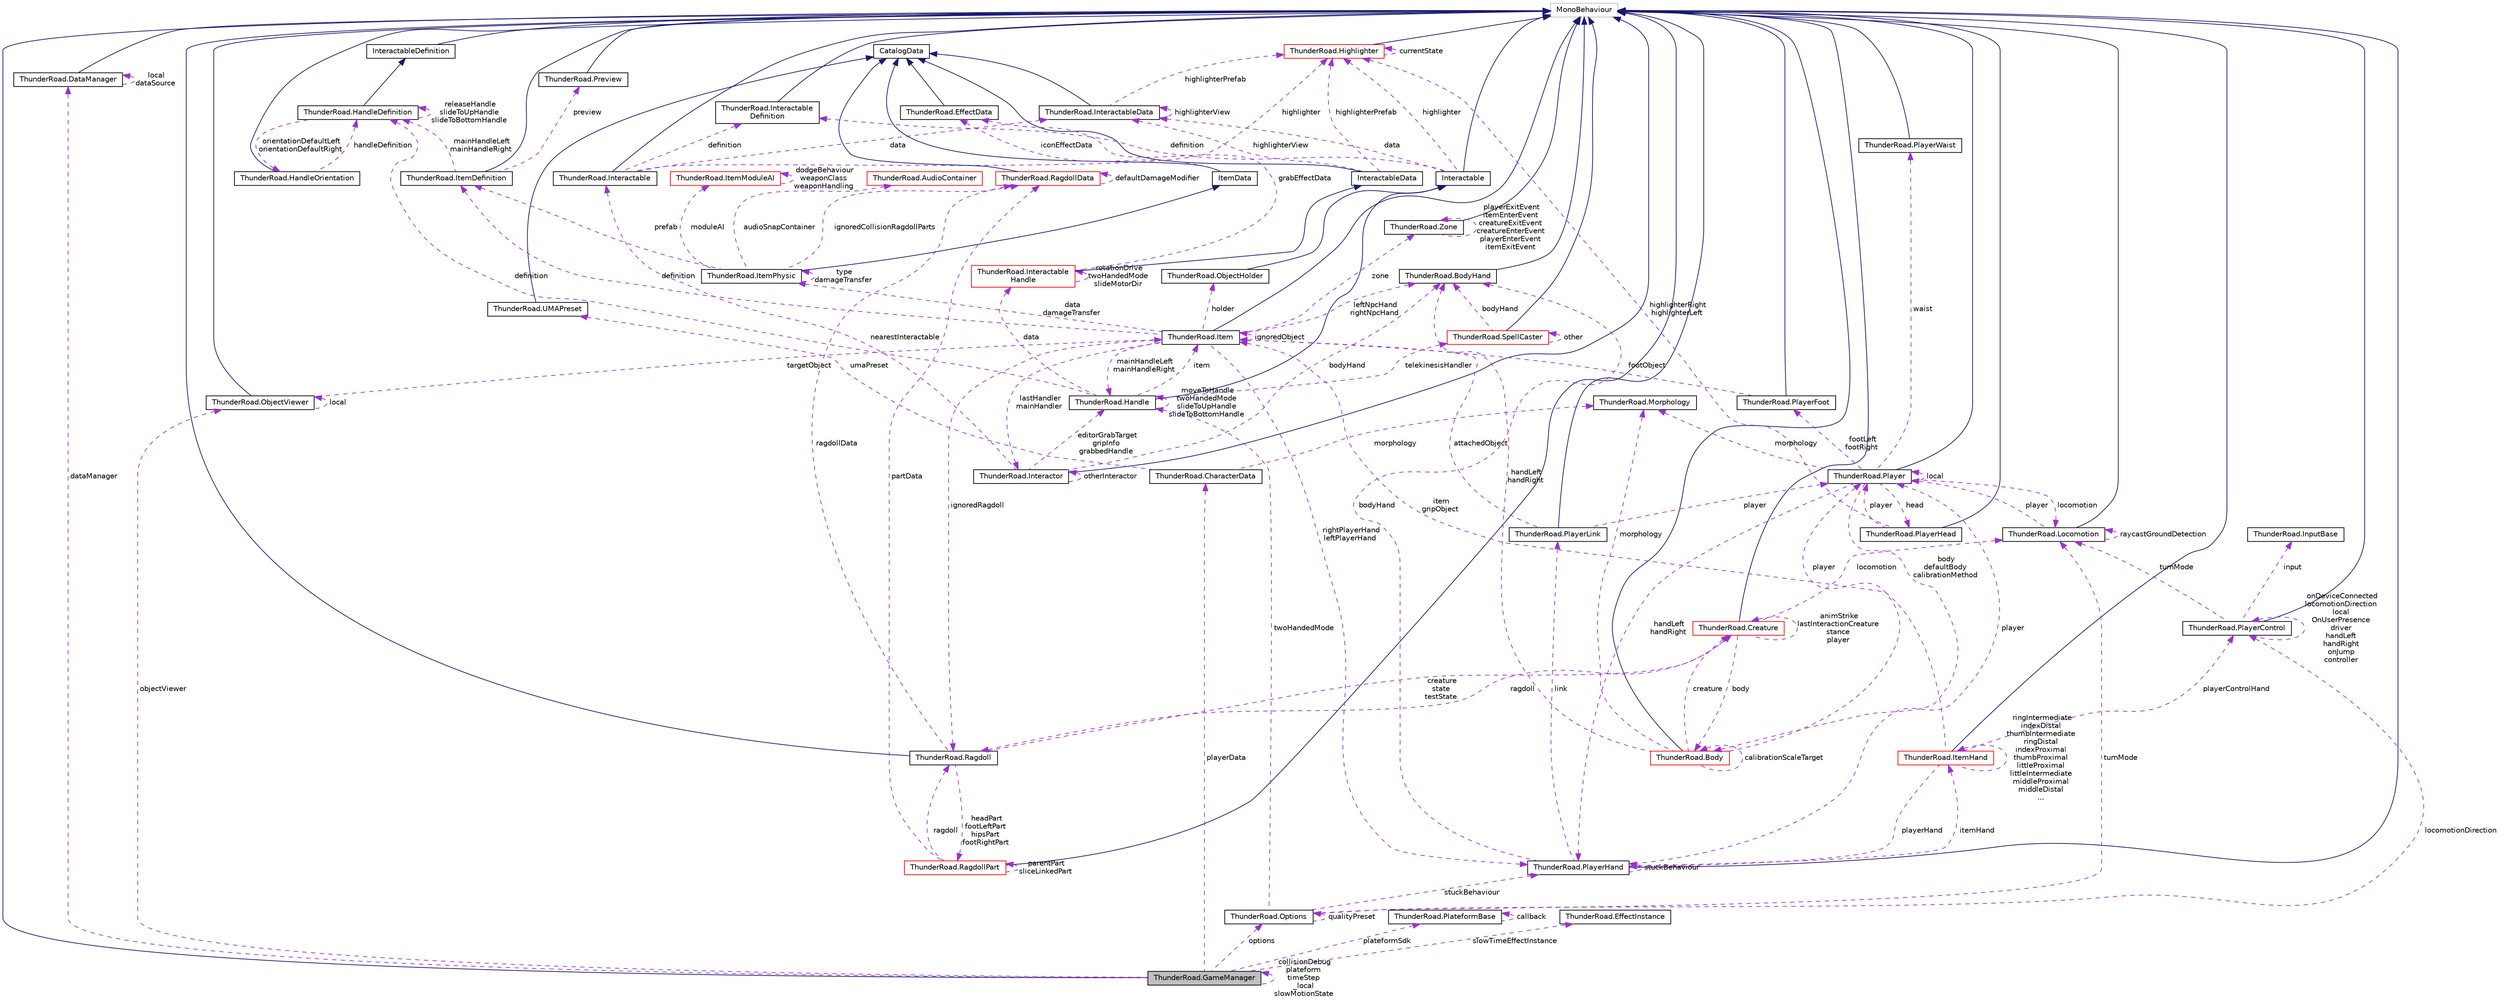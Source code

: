 digraph "ThunderRoad.GameManager"
{
 // LATEX_PDF_SIZE
  edge [fontname="Helvetica",fontsize="10",labelfontname="Helvetica",labelfontsize="10"];
  node [fontname="Helvetica",fontsize="10",shape=record];
  Node1 [label="ThunderRoad.GameManager",height=0.2,width=0.4,color="black", fillcolor="grey75", style="filled", fontcolor="black",tooltip="Class GameManager. Implements the UnityEngine.MonoBehaviour"];
  Node2 -> Node1 [dir="back",color="midnightblue",fontsize="10",style="solid",fontname="Helvetica"];
  Node2 [label="MonoBehaviour",height=0.2,width=0.4,color="grey75", fillcolor="white", style="filled",tooltip=" "];
  Node1 -> Node1 [dir="back",color="darkorchid3",fontsize="10",style="dashed",label=" collisionDebug\nplateform\ntimeStep\n_local\nslowMotionState" ,fontname="Helvetica"];
  Node3 -> Node1 [dir="back",color="darkorchid3",fontsize="10",style="dashed",label=" dataManager" ,fontname="Helvetica"];
  Node3 [label="ThunderRoad.DataManager",height=0.2,width=0.4,color="black", fillcolor="white", style="filled",URL="$class_thunder_road_1_1_data_manager.html",tooltip="Class DataManager. Implements the UnityEngine.MonoBehaviour"];
  Node2 -> Node3 [dir="back",color="midnightblue",fontsize="10",style="solid",fontname="Helvetica"];
  Node3 -> Node3 [dir="back",color="darkorchid3",fontsize="10",style="dashed",label=" local\ndataSource" ,fontname="Helvetica"];
  Node4 -> Node1 [dir="back",color="darkorchid3",fontsize="10",style="dashed",label=" objectViewer" ,fontname="Helvetica"];
  Node4 [label="ThunderRoad.ObjectViewer",height=0.2,width=0.4,color="black", fillcolor="white", style="filled",URL="$class_thunder_road_1_1_object_viewer.html",tooltip="Class ObjectViewer. Implements the UnityEngine.MonoBehaviour"];
  Node2 -> Node4 [dir="back",color="midnightblue",fontsize="10",style="solid",fontname="Helvetica"];
  Node4 -> Node4 [dir="back",color="darkorchid3",fontsize="10",style="dashed",label=" local" ,fontname="Helvetica"];
  Node5 -> Node4 [dir="back",color="darkorchid3",fontsize="10",style="dashed",label=" targetObject" ,fontname="Helvetica"];
  Node5 [label="ThunderRoad.Item",height=0.2,width=0.4,color="black", fillcolor="white", style="filled",URL="$class_thunder_road_1_1_item.html",tooltip="Class Item. Implements the UnityEngine.MonoBehaviour"];
  Node2 -> Node5 [dir="back",color="midnightblue",fontsize="10",style="solid",fontname="Helvetica"];
  Node6 -> Node5 [dir="back",color="darkorchid3",fontsize="10",style="dashed",label=" lastHandler\nmainHandler" ,fontname="Helvetica"];
  Node6 [label="ThunderRoad.Interactor",height=0.2,width=0.4,color="black", fillcolor="white", style="filled",URL="$class_thunder_road_1_1_interactor.html",tooltip="Class Interactor. Implements the UnityEngine.MonoBehaviour"];
  Node2 -> Node6 [dir="back",color="midnightblue",fontsize="10",style="solid",fontname="Helvetica"];
  Node6 -> Node6 [dir="back",color="darkorchid3",fontsize="10",style="dashed",label=" otherInteractor" ,fontname="Helvetica"];
  Node7 -> Node6 [dir="back",color="darkorchid3",fontsize="10",style="dashed",label=" editorGrabTarget\ngripInfo\ngrabbedHandle" ,fontname="Helvetica"];
  Node7 [label="ThunderRoad.Handle",height=0.2,width=0.4,color="black", fillcolor="white", style="filled",URL="$class_thunder_road_1_1_handle.html",tooltip="Class Handle. Implements the ThunderRoad.Interactable"];
  Node8 -> Node7 [dir="back",color="midnightblue",fontsize="10",style="solid",fontname="Helvetica"];
  Node8 [label="Interactable",height=0.2,width=0.4,color="black", fillcolor="white", style="filled",URL="$class_thunder_road_1_1_interactable.html",tooltip="Class Interactable. Implements the UnityEngine.MonoBehaviour"];
  Node2 -> Node8 [dir="back",color="midnightblue",fontsize="10",style="solid",fontname="Helvetica"];
  Node9 -> Node8 [dir="back",color="darkorchid3",fontsize="10",style="dashed",label=" highlighter" ,fontname="Helvetica"];
  Node9 [label="ThunderRoad.Highlighter",height=0.2,width=0.4,color="red", fillcolor="white", style="filled",URL="$class_thunder_road_1_1_highlighter.html",tooltip="Class Highlighter. Implements the UnityEngine.MonoBehaviour"];
  Node2 -> Node9 [dir="back",color="midnightblue",fontsize="10",style="solid",fontname="Helvetica"];
  Node9 -> Node9 [dir="back",color="darkorchid3",fontsize="10",style="dashed",label=" currentState" ,fontname="Helvetica"];
  Node12 -> Node8 [dir="back",color="darkorchid3",fontsize="10",style="dashed",label=" data" ,fontname="Helvetica"];
  Node12 [label="ThunderRoad.InteractableData",height=0.2,width=0.4,color="black", fillcolor="white", style="filled",URL="$class_thunder_road_1_1_interactable_data.html",tooltip="Class InteractableData. Implements the ThunderRoad.CatalogData"];
  Node13 -> Node12 [dir="back",color="midnightblue",fontsize="10",style="solid",fontname="Helvetica"];
  Node13 [label="CatalogData",height=0.2,width=0.4,color="black", fillcolor="white", style="filled",URL="$class_thunder_road_1_1_catalog_data.html",tooltip="Class CatalogData."];
  Node9 -> Node12 [dir="back",color="darkorchid3",fontsize="10",style="dashed",label=" highlighterPrefab" ,fontname="Helvetica"];
  Node12 -> Node12 [dir="back",color="darkorchid3",fontsize="10",style="dashed",label=" highlighterView" ,fontname="Helvetica"];
  Node14 -> Node8 [dir="back",color="darkorchid3",fontsize="10",style="dashed",label=" definition" ,fontname="Helvetica"];
  Node14 [label="ThunderRoad.Interactable\lDefinition",height=0.2,width=0.4,color="black", fillcolor="white", style="filled",URL="$class_thunder_road_1_1_interactable_definition.html",tooltip="Class InteractableDefinition. Implements the UnityEngine.MonoBehaviour"];
  Node2 -> Node14 [dir="back",color="midnightblue",fontsize="10",style="solid",fontname="Helvetica"];
  Node15 -> Node7 [dir="back",color="darkorchid3",fontsize="10",style="dashed",label=" definition" ,fontname="Helvetica"];
  Node15 [label="ThunderRoad.HandleDefinition",height=0.2,width=0.4,color="black", fillcolor="white", style="filled",URL="$class_thunder_road_1_1_handle_definition.html",tooltip="Class HandleDefinition. Implements the ThunderRoad.InteractableDefinition"];
  Node16 -> Node15 [dir="back",color="midnightblue",fontsize="10",style="solid",fontname="Helvetica"];
  Node16 [label="InteractableDefinition",height=0.2,width=0.4,color="black", fillcolor="white", style="filled",URL="$class_thunder_road_1_1_interactable_definition.html",tooltip="Class InteractableDefinition. Implements the UnityEngine.MonoBehaviour"];
  Node2 -> Node16 [dir="back",color="midnightblue",fontsize="10",style="solid",fontname="Helvetica"];
  Node17 -> Node15 [dir="back",color="darkorchid3",fontsize="10",style="dashed",label=" orientationDefaultLeft\norientationDefaultRight" ,fontname="Helvetica"];
  Node17 [label="ThunderRoad.HandleOrientation",height=0.2,width=0.4,color="black", fillcolor="white", style="filled",URL="$class_thunder_road_1_1_handle_orientation.html",tooltip="Class HandleOrientation. Implements the UnityEngine.MonoBehaviour"];
  Node2 -> Node17 [dir="back",color="midnightblue",fontsize="10",style="solid",fontname="Helvetica"];
  Node15 -> Node17 [dir="back",color="darkorchid3",fontsize="10",style="dashed",label=" handleDefinition" ,fontname="Helvetica"];
  Node15 -> Node15 [dir="back",color="darkorchid3",fontsize="10",style="dashed",label=" releaseHandle\nslideToUpHandle\nslideToBottomHandle" ,fontname="Helvetica"];
  Node18 -> Node7 [dir="back",color="darkorchid3",fontsize="10",style="dashed",label=" data" ,fontname="Helvetica"];
  Node18 [label="ThunderRoad.Interactable\lHandle",height=0.2,width=0.4,color="red", fillcolor="white", style="filled",URL="$class_thunder_road_1_1_interactable_handle.html",tooltip="Class InteractableHandle. Implements the ThunderRoad.InteractableData"];
  Node19 -> Node18 [dir="back",color="midnightblue",fontsize="10",style="solid",fontname="Helvetica"];
  Node19 [label="InteractableData",height=0.2,width=0.4,color="black", fillcolor="white", style="filled",URL="$class_thunder_road_1_1_interactable_data.html",tooltip="Class InteractableData. Implements the ThunderRoad.CatalogData"];
  Node13 -> Node19 [dir="back",color="midnightblue",fontsize="10",style="solid",fontname="Helvetica"];
  Node9 -> Node19 [dir="back",color="darkorchid3",fontsize="10",style="dashed",label=" highlighterPrefab" ,fontname="Helvetica"];
  Node12 -> Node19 [dir="back",color="darkorchid3",fontsize="10",style="dashed",label=" highlighterView" ,fontname="Helvetica"];
  Node20 -> Node18 [dir="back",color="darkorchid3",fontsize="10",style="dashed",label=" grabEffectData" ,fontname="Helvetica"];
  Node20 [label="ThunderRoad.EffectData",height=0.2,width=0.4,color="black", fillcolor="white", style="filled",URL="$class_thunder_road_1_1_effect_data.html",tooltip="Class EffectData. Implements the ThunderRoad.CatalogData"];
  Node13 -> Node20 [dir="back",color="midnightblue",fontsize="10",style="solid",fontname="Helvetica"];
  Node18 -> Node18 [dir="back",color="darkorchid3",fontsize="10",style="dashed",label=" rotationDrive\ntwoHandedMode\nslideMotorDir" ,fontname="Helvetica"];
  Node22 -> Node7 [dir="back",color="darkorchid3",fontsize="10",style="dashed",label=" telekinesisHandler" ,fontname="Helvetica"];
  Node22 [label="ThunderRoad.SpellCaster",height=0.2,width=0.4,color="red", fillcolor="white", style="filled",URL="$class_thunder_road_1_1_spell_caster.html",tooltip="Class SpellCaster. Implements the UnityEngine.MonoBehaviour"];
  Node2 -> Node22 [dir="back",color="midnightblue",fontsize="10",style="solid",fontname="Helvetica"];
  Node22 -> Node22 [dir="back",color="darkorchid3",fontsize="10",style="dashed",label=" other" ,fontname="Helvetica"];
  Node50 -> Node22 [dir="back",color="darkorchid3",fontsize="10",style="dashed",label=" bodyHand" ,fontname="Helvetica"];
  Node50 [label="ThunderRoad.BodyHand",height=0.2,width=0.4,color="black", fillcolor="white", style="filled",URL="$class_thunder_road_1_1_body_hand.html",tooltip="Class BodyHand. Implements the UnityEngine.MonoBehaviour"];
  Node2 -> Node50 [dir="back",color="midnightblue",fontsize="10",style="solid",fontname="Helvetica"];
  Node7 -> Node7 [dir="back",color="darkorchid3",fontsize="10",style="dashed",label=" moveToHandle\ntwoHandedMode\nslideToUpHandle\nslideToBottomHandle" ,fontname="Helvetica"];
  Node5 -> Node7 [dir="back",color="darkorchid3",fontsize="10",style="dashed",label=" item" ,fontname="Helvetica"];
  Node88 -> Node6 [dir="back",color="darkorchid3",fontsize="10",style="dashed",label=" nearestInteractable" ,fontname="Helvetica"];
  Node88 [label="ThunderRoad.Interactable",height=0.2,width=0.4,color="black", fillcolor="white", style="filled",URL="$class_thunder_road_1_1_interactable.html",tooltip="Class Interactable. Implements the UnityEngine.MonoBehaviour"];
  Node2 -> Node88 [dir="back",color="midnightblue",fontsize="10",style="solid",fontname="Helvetica"];
  Node9 -> Node88 [dir="back",color="darkorchid3",fontsize="10",style="dashed",label=" highlighter" ,fontname="Helvetica"];
  Node12 -> Node88 [dir="back",color="darkorchid3",fontsize="10",style="dashed",label=" data" ,fontname="Helvetica"];
  Node14 -> Node88 [dir="back",color="darkorchid3",fontsize="10",style="dashed",label=" definition" ,fontname="Helvetica"];
  Node50 -> Node6 [dir="back",color="darkorchid3",fontsize="10",style="dashed",label=" bodyHand" ,fontname="Helvetica"];
  Node89 -> Node5 [dir="back",color="darkorchid3",fontsize="10",style="dashed",label=" definition" ,fontname="Helvetica"];
  Node89 [label="ThunderRoad.ItemDefinition",height=0.2,width=0.4,color="black", fillcolor="white", style="filled",URL="$class_thunder_road_1_1_item_definition.html",tooltip="Class ItemDefinition. Implements the UnityEngine.MonoBehaviour"];
  Node2 -> Node89 [dir="back",color="midnightblue",fontsize="10",style="solid",fontname="Helvetica"];
  Node15 -> Node89 [dir="back",color="darkorchid3",fontsize="10",style="dashed",label=" mainHandleLeft\nmainHandleRight" ,fontname="Helvetica"];
  Node90 -> Node89 [dir="back",color="darkorchid3",fontsize="10",style="dashed",label=" preview" ,fontname="Helvetica"];
  Node90 [label="ThunderRoad.Preview",height=0.2,width=0.4,color="black", fillcolor="white", style="filled",URL="$class_thunder_road_1_1_preview.html",tooltip="Class Preview. Implements the UnityEngine.MonoBehaviour"];
  Node2 -> Node90 [dir="back",color="midnightblue",fontsize="10",style="solid",fontname="Helvetica"];
  Node60 -> Node5 [dir="back",color="darkorchid3",fontsize="10",style="dashed",label=" ignoredRagdoll" ,fontname="Helvetica"];
  Node60 [label="ThunderRoad.Ragdoll",height=0.2,width=0.4,color="black", fillcolor="white", style="filled",URL="$class_thunder_road_1_1_ragdoll.html",tooltip="Class Ragdoll. Implements the UnityEngine.MonoBehaviour"];
  Node2 -> Node60 [dir="back",color="midnightblue",fontsize="10",style="solid",fontname="Helvetica"];
  Node39 -> Node60 [dir="back",color="darkorchid3",fontsize="10",style="dashed",label=" ragdollData" ,fontname="Helvetica"];
  Node39 [label="ThunderRoad.RagdollData",height=0.2,width=0.4,color="red", fillcolor="white", style="filled",URL="$class_thunder_road_1_1_ragdoll_data.html",tooltip="Class RagdollData. Implements the ThunderRoad.CatalogData"];
  Node13 -> Node39 [dir="back",color="midnightblue",fontsize="10",style="solid",fontname="Helvetica"];
  Node39 -> Node39 [dir="back",color="darkorchid3",fontsize="10",style="dashed",label=" defaultDamageModifier" ,fontname="Helvetica"];
  Node61 -> Node60 [dir="back",color="darkorchid3",fontsize="10",style="dashed",label=" headPart\nfootLeftPart\nhipsPart\nfootRightPart" ,fontname="Helvetica"];
  Node61 [label="ThunderRoad.RagdollPart",height=0.2,width=0.4,color="red", fillcolor="white", style="filled",URL="$class_thunder_road_1_1_ragdoll_part.html",tooltip="Class RagdollPart. Implements the UnityEngine.MonoBehaviour"];
  Node2 -> Node61 [dir="back",color="midnightblue",fontsize="10",style="solid",fontname="Helvetica"];
  Node39 -> Node61 [dir="back",color="darkorchid3",fontsize="10",style="dashed",label=" partData" ,fontname="Helvetica"];
  Node61 -> Node61 [dir="back",color="darkorchid3",fontsize="10",style="dashed",label=" parentPart\nsliceLinkedPart" ,fontname="Helvetica"];
  Node60 -> Node61 [dir="back",color="darkorchid3",fontsize="10",style="dashed",label=" ragdoll" ,fontname="Helvetica"];
  Node31 -> Node60 [dir="back",color="darkorchid3",fontsize="10",style="dashed",label=" creature\nstate\ntestState" ,fontname="Helvetica"];
  Node31 [label="ThunderRoad.Creature",height=0.2,width=0.4,color="red", fillcolor="white", style="filled",URL="$class_thunder_road_1_1_creature.html",tooltip="Class Creature. Implements the UnityEngine.MonoBehaviour"];
  Node2 -> Node31 [dir="back",color="midnightblue",fontsize="10",style="solid",fontname="Helvetica"];
  Node43 -> Node31 [dir="back",color="darkorchid3",fontsize="10",style="dashed",label=" locomotion" ,fontname="Helvetica"];
  Node43 [label="ThunderRoad.Locomotion",height=0.2,width=0.4,color="black", fillcolor="white", style="filled",URL="$class_thunder_road_1_1_locomotion.html",tooltip="Class Locomotion. Implements the UnityEngine.MonoBehaviour"];
  Node2 -> Node43 [dir="back",color="midnightblue",fontsize="10",style="solid",fontname="Helvetica"];
  Node44 -> Node43 [dir="back",color="darkorchid3",fontsize="10",style="dashed",label=" player" ,fontname="Helvetica"];
  Node44 [label="ThunderRoad.Player",height=0.2,width=0.4,color="black", fillcolor="white", style="filled",URL="$class_thunder_road_1_1_player.html",tooltip="Class Player. Implements the UnityEngine.MonoBehaviour"];
  Node2 -> Node44 [dir="back",color="midnightblue",fontsize="10",style="solid",fontname="Helvetica"];
  Node45 -> Node44 [dir="back",color="darkorchid3",fontsize="10",style="dashed",label=" footLeft\nfootRight" ,fontname="Helvetica"];
  Node45 [label="ThunderRoad.PlayerFoot",height=0.2,width=0.4,color="black", fillcolor="white", style="filled",URL="$class_thunder_road_1_1_player_foot.html",tooltip="Class PlayerFoot. Implements the UnityEngine.MonoBehaviour"];
  Node2 -> Node45 [dir="back",color="midnightblue",fontsize="10",style="solid",fontname="Helvetica"];
  Node5 -> Node45 [dir="back",color="darkorchid3",fontsize="10",style="dashed",label=" footObject" ,fontname="Helvetica"];
  Node44 -> Node44 [dir="back",color="darkorchid3",fontsize="10",style="dashed",label=" local" ,fontname="Helvetica"];
  Node46 -> Node44 [dir="back",color="darkorchid3",fontsize="10",style="dashed",label=" morphology" ,fontname="Helvetica"];
  Node46 [label="ThunderRoad.Morphology",height=0.2,width=0.4,color="black", fillcolor="white", style="filled",URL="$class_thunder_road_1_1_morphology.html",tooltip="Class Morphology."];
  Node43 -> Node44 [dir="back",color="darkorchid3",fontsize="10",style="dashed",label=" locomotion" ,fontname="Helvetica"];
  Node47 -> Node44 [dir="back",color="darkorchid3",fontsize="10",style="dashed",label=" head" ,fontname="Helvetica"];
  Node47 [label="ThunderRoad.PlayerHead",height=0.2,width=0.4,color="black", fillcolor="white", style="filled",URL="$class_thunder_road_1_1_player_head.html",tooltip="Class PlayerHead. Implements the UnityEngine.MonoBehaviour"];
  Node2 -> Node47 [dir="back",color="midnightblue",fontsize="10",style="solid",fontname="Helvetica"];
  Node44 -> Node47 [dir="back",color="darkorchid3",fontsize="10",style="dashed",label=" player" ,fontname="Helvetica"];
  Node9 -> Node47 [dir="back",color="darkorchid3",fontsize="10",style="dashed",label=" highlighterRight\nhighlighterLeft" ,fontname="Helvetica"];
  Node48 -> Node44 [dir="back",color="darkorchid3",fontsize="10",style="dashed",label=" body\ndefaultBody\ncalibrationMethod" ,fontname="Helvetica"];
  Node48 [label="ThunderRoad.Body",height=0.2,width=0.4,color="red", fillcolor="white", style="filled",URL="$class_thunder_road_1_1_body.html",tooltip="Class Body. Implements the UnityEngine.MonoBehaviour"];
  Node2 -> Node48 [dir="back",color="midnightblue",fontsize="10",style="solid",fontname="Helvetica"];
  Node44 -> Node48 [dir="back",color="darkorchid3",fontsize="10",style="dashed",label=" player" ,fontname="Helvetica"];
  Node46 -> Node48 [dir="back",color="darkorchid3",fontsize="10",style="dashed",label=" morphology" ,fontname="Helvetica"];
  Node48 -> Node48 [dir="back",color="darkorchid3",fontsize="10",style="dashed",label=" calibrationScaleTarget" ,fontname="Helvetica"];
  Node31 -> Node48 [dir="back",color="darkorchid3",fontsize="10",style="dashed",label=" creature" ,fontname="Helvetica"];
  Node50 -> Node48 [dir="back",color="darkorchid3",fontsize="10",style="dashed",label=" handLeft\nhandRight" ,fontname="Helvetica"];
  Node52 -> Node44 [dir="back",color="darkorchid3",fontsize="10",style="dashed",label=" waist" ,fontname="Helvetica"];
  Node52 [label="ThunderRoad.PlayerWaist",height=0.2,width=0.4,color="black", fillcolor="white", style="filled",URL="$class_thunder_road_1_1_player_waist.html",tooltip="Class PlayerWaist. Implements the UnityEngine.MonoBehaviour"];
  Node2 -> Node52 [dir="back",color="midnightblue",fontsize="10",style="solid",fontname="Helvetica"];
  Node53 -> Node44 [dir="back",color="darkorchid3",fontsize="10",style="dashed",label=" handLeft\nhandRight" ,fontname="Helvetica"];
  Node53 [label="ThunderRoad.PlayerHand",height=0.2,width=0.4,color="black", fillcolor="white", style="filled",URL="$class_thunder_road_1_1_player_hand.html",tooltip="Class PlayerHand. Implements the UnityEngine.MonoBehaviour"];
  Node2 -> Node53 [dir="back",color="midnightblue",fontsize="10",style="solid",fontname="Helvetica"];
  Node44 -> Node53 [dir="back",color="darkorchid3",fontsize="10",style="dashed",label=" player" ,fontname="Helvetica"];
  Node54 -> Node53 [dir="back",color="darkorchid3",fontsize="10",style="dashed",label=" link" ,fontname="Helvetica"];
  Node54 [label="ThunderRoad.PlayerLink",height=0.2,width=0.4,color="black", fillcolor="white", style="filled",URL="$class_thunder_road_1_1_player_link.html",tooltip="Class PlayerLink. Implements the UnityEngine.MonoBehaviour"];
  Node2 -> Node54 [dir="back",color="midnightblue",fontsize="10",style="solid",fontname="Helvetica"];
  Node44 -> Node54 [dir="back",color="darkorchid3",fontsize="10",style="dashed",label=" player" ,fontname="Helvetica"];
  Node5 -> Node54 [dir="back",color="darkorchid3",fontsize="10",style="dashed",label=" attachedObject" ,fontname="Helvetica"];
  Node55 -> Node53 [dir="back",color="darkorchid3",fontsize="10",style="dashed",label=" itemHand" ,fontname="Helvetica"];
  Node55 [label="ThunderRoad.ItemHand",height=0.2,width=0.4,color="red", fillcolor="white", style="filled",URL="$class_thunder_road_1_1_item_hand.html",tooltip="Class ItemHand. Implements the UnityEngine.MonoBehaviour"];
  Node2 -> Node55 [dir="back",color="midnightblue",fontsize="10",style="solid",fontname="Helvetica"];
  Node58 -> Node55 [dir="back",color="darkorchid3",fontsize="10",style="dashed",label=" playerControlHand" ,fontname="Helvetica"];
  Node58 [label="ThunderRoad.PlayerControl",height=0.2,width=0.4,color="black", fillcolor="white", style="filled",URL="$class_thunder_road_1_1_player_control.html",tooltip="Class PlayerControl. Implements the UnityEngine.MonoBehaviour"];
  Node2 -> Node58 [dir="back",color="midnightblue",fontsize="10",style="solid",fontname="Helvetica"];
  Node59 -> Node58 [dir="back",color="darkorchid3",fontsize="10",style="dashed",label=" input" ,fontname="Helvetica"];
  Node59 [label="ThunderRoad.InputBase",height=0.2,width=0.4,color="black", fillcolor="white", style="filled",URL="$class_thunder_road_1_1_input_base.html",tooltip="Class InputBase."];
  Node43 -> Node58 [dir="back",color="darkorchid3",fontsize="10",style="dashed",label=" turnMode" ,fontname="Helvetica"];
  Node58 -> Node58 [dir="back",color="darkorchid3",fontsize="10",style="dashed",label=" onDeviceConnected\nlocomotionDirection\nlocal\nOnUserPresence\ndriver\nhandLeft\nhandRight\nonJump\ncontroller" ,fontname="Helvetica"];
  Node55 -> Node55 [dir="back",color="darkorchid3",fontsize="10",style="dashed",label=" ringIntermediate\nindexDistal\nthumbIntermediate\nringDistal\nindexProximal\nthumbProximal\nlittleProximal\nlittleIntermediate\nmiddleProximal\nmiddleDistal\n..." ,fontname="Helvetica"];
  Node5 -> Node55 [dir="back",color="darkorchid3",fontsize="10",style="dashed",label=" item\ngripObject" ,fontname="Helvetica"];
  Node53 -> Node55 [dir="back",color="darkorchid3",fontsize="10",style="dashed",label=" playerHand" ,fontname="Helvetica"];
  Node50 -> Node53 [dir="back",color="darkorchid3",fontsize="10",style="dashed",label=" bodyHand" ,fontname="Helvetica"];
  Node53 -> Node53 [dir="back",color="darkorchid3",fontsize="10",style="dashed",label=" stuckBehaviour" ,fontname="Helvetica"];
  Node43 -> Node43 [dir="back",color="darkorchid3",fontsize="10",style="dashed",label=" raycastGroundDetection" ,fontname="Helvetica"];
  Node60 -> Node31 [dir="back",color="darkorchid3",fontsize="10",style="dashed",label=" ragdoll" ,fontname="Helvetica"];
  Node48 -> Node31 [dir="back",color="darkorchid3",fontsize="10",style="dashed",label=" body" ,fontname="Helvetica"];
  Node31 -> Node31 [dir="back",color="darkorchid3",fontsize="10",style="dashed",label=" animStrike\nlastInteractionCreature\nstance\nplayer" ,fontname="Helvetica"];
  Node91 -> Node5 [dir="back",color="darkorchid3",fontsize="10",style="dashed",label=" data\ndamageTransfer" ,fontname="Helvetica"];
  Node91 [label="ThunderRoad.ItemPhysic",height=0.2,width=0.4,color="black", fillcolor="white", style="filled",URL="$class_thunder_road_1_1_item_physic.html",tooltip="Class ItemPhysic. Implements the ThunderRoad.ItemData"];
  Node92 -> Node91 [dir="back",color="midnightblue",fontsize="10",style="solid",fontname="Helvetica"];
  Node92 [label="ItemData",height=0.2,width=0.4,color="black", fillcolor="white", style="filled",URL="$class_thunder_road_1_1_item_data.html",tooltip="Class ItemData. Implements the ThunderRoad.CatalogData"];
  Node13 -> Node92 [dir="back",color="midnightblue",fontsize="10",style="solid",fontname="Helvetica"];
  Node20 -> Node92 [dir="back",color="darkorchid3",fontsize="10",style="dashed",label=" iconEffectData" ,fontname="Helvetica"];
  Node39 -> Node91 [dir="back",color="darkorchid3",fontsize="10",style="dashed",label=" ignoredCollisionRagdollParts" ,fontname="Helvetica"];
  Node89 -> Node91 [dir="back",color="darkorchid3",fontsize="10",style="dashed",label=" prefab" ,fontname="Helvetica"];
  Node27 -> Node91 [dir="back",color="darkorchid3",fontsize="10",style="dashed",label=" audioSnapContainer" ,fontname="Helvetica"];
  Node27 [label="ThunderRoad.AudioContainer",height=0.2,width=0.4,color="red", fillcolor="white", style="filled",URL="$class_thunder_road_1_1_audio_container.html",tooltip="Class AudioContainer. Implements the UnityEngine.ScriptableObject"];
  Node91 -> Node91 [dir="back",color="darkorchid3",fontsize="10",style="dashed",label=" type\ndamageTransfer" ,fontname="Helvetica"];
  Node93 -> Node91 [dir="back",color="darkorchid3",fontsize="10",style="dashed",label=" moduleAI" ,fontname="Helvetica"];
  Node93 [label="ThunderRoad.ItemModuleAI",height=0.2,width=0.4,color="red", fillcolor="white", style="filled",URL="$class_thunder_road_1_1_item_module_a_i.html",tooltip="Class ItemModuleAI. Implements the ThunderRoad.ItemModule"];
  Node93 -> Node93 [dir="back",color="darkorchid3",fontsize="10",style="dashed",label=" dodgeBehaviour\nweaponClass\nweaponHandling" ,fontname="Helvetica"];
  Node94 -> Node5 [dir="back",color="darkorchid3",fontsize="10",style="dashed",label=" holder" ,fontname="Helvetica"];
  Node94 [label="ThunderRoad.ObjectHolder",height=0.2,width=0.4,color="black", fillcolor="white", style="filled",URL="$class_thunder_road_1_1_object_holder.html",tooltip="Class ObjectHolder. Implements the ThunderRoad.Interactable"];
  Node8 -> Node94 [dir="back",color="midnightblue",fontsize="10",style="solid",fontname="Helvetica"];
  Node7 -> Node5 [dir="back",color="darkorchid3",fontsize="10",style="dashed",label=" mainHandleLeft\nmainHandleRight" ,fontname="Helvetica"];
  Node5 -> Node5 [dir="back",color="darkorchid3",fontsize="10",style="dashed",label=" ignoredObject" ,fontname="Helvetica"];
  Node95 -> Node5 [dir="back",color="darkorchid3",fontsize="10",style="dashed",label=" zone" ,fontname="Helvetica"];
  Node95 [label="ThunderRoad.Zone",height=0.2,width=0.4,color="black", fillcolor="white", style="filled",URL="$class_thunder_road_1_1_zone.html",tooltip="Class Zone. Implements the UnityEngine.MonoBehaviour"];
  Node2 -> Node95 [dir="back",color="midnightblue",fontsize="10",style="solid",fontname="Helvetica"];
  Node95 -> Node95 [dir="back",color="darkorchid3",fontsize="10",style="dashed",label=" playerExitEvent\nitemEnterEvent\ncreatureExitEvent\ncreatureEnterEvent\nplayerEnterEvent\nitemExitEvent" ,fontname="Helvetica"];
  Node50 -> Node5 [dir="back",color="darkorchid3",fontsize="10",style="dashed",label=" leftNpcHand\nrightNpcHand" ,fontname="Helvetica"];
  Node53 -> Node5 [dir="back",color="darkorchid3",fontsize="10",style="dashed",label=" rightPlayerHand\nleftPlayerHand" ,fontname="Helvetica"];
  Node96 -> Node1 [dir="back",color="darkorchid3",fontsize="10",style="dashed",label=" plateformSdk" ,fontname="Helvetica"];
  Node96 [label="ThunderRoad.PlateformBase",height=0.2,width=0.4,color="black", fillcolor="white", style="filled",URL="$class_thunder_road_1_1_plateform_base.html",tooltip="Class PlateformBase."];
  Node96 -> Node96 [dir="back",color="darkorchid3",fontsize="10",style="dashed",label=" callback" ,fontname="Helvetica"];
  Node97 -> Node1 [dir="back",color="darkorchid3",fontsize="10",style="dashed",label=" playerData" ,fontname="Helvetica"];
  Node97 [label="ThunderRoad.CharacterData",height=0.2,width=0.4,color="black", fillcolor="white", style="filled",URL="$class_thunder_road_1_1_character_data.html",tooltip="Class CharacterData."];
  Node46 -> Node97 [dir="back",color="darkorchid3",fontsize="10",style="dashed",label=" morphology" ,fontname="Helvetica"];
  Node41 -> Node97 [dir="back",color="darkorchid3",fontsize="10",style="dashed",label=" umaPreset" ,fontname="Helvetica"];
  Node41 [label="ThunderRoad.UMAPreset",height=0.2,width=0.4,color="black", fillcolor="white", style="filled",URL="$class_thunder_road_1_1_u_m_a_preset.html",tooltip="Class UMAPreset. Implements the ThunderRoad.CatalogData"];
  Node13 -> Node41 [dir="back",color="midnightblue",fontsize="10",style="solid",fontname="Helvetica"];
  Node98 -> Node1 [dir="back",color="darkorchid3",fontsize="10",style="dashed",label=" options" ,fontname="Helvetica"];
  Node98 [label="ThunderRoad.Options",height=0.2,width=0.4,color="black", fillcolor="white", style="filled",URL="$class_thunder_road_1_1_options.html",tooltip="Class Options."];
  Node43 -> Node98 [dir="back",color="darkorchid3",fontsize="10",style="dashed",label=" turnMode" ,fontname="Helvetica"];
  Node58 -> Node98 [dir="back",color="darkorchid3",fontsize="10",style="dashed",label=" locomotionDirection" ,fontname="Helvetica"];
  Node98 -> Node98 [dir="back",color="darkorchid3",fontsize="10",style="dashed",label=" qualityPreset" ,fontname="Helvetica"];
  Node7 -> Node98 [dir="back",color="darkorchid3",fontsize="10",style="dashed",label=" twoHandedMode" ,fontname="Helvetica"];
  Node53 -> Node98 [dir="back",color="darkorchid3",fontsize="10",style="dashed",label=" stuckBehaviour" ,fontname="Helvetica"];
  Node25 -> Node1 [dir="back",color="darkorchid3",fontsize="10",style="dashed",label=" slowTimeEffectInstance" ,fontname="Helvetica"];
  Node25 [label="ThunderRoad.EffectInstance",height=0.2,width=0.4,color="black", fillcolor="white", style="filled",URL="$class_thunder_road_1_1_effect_instance.html",tooltip="Class EffectInstance."];
}
